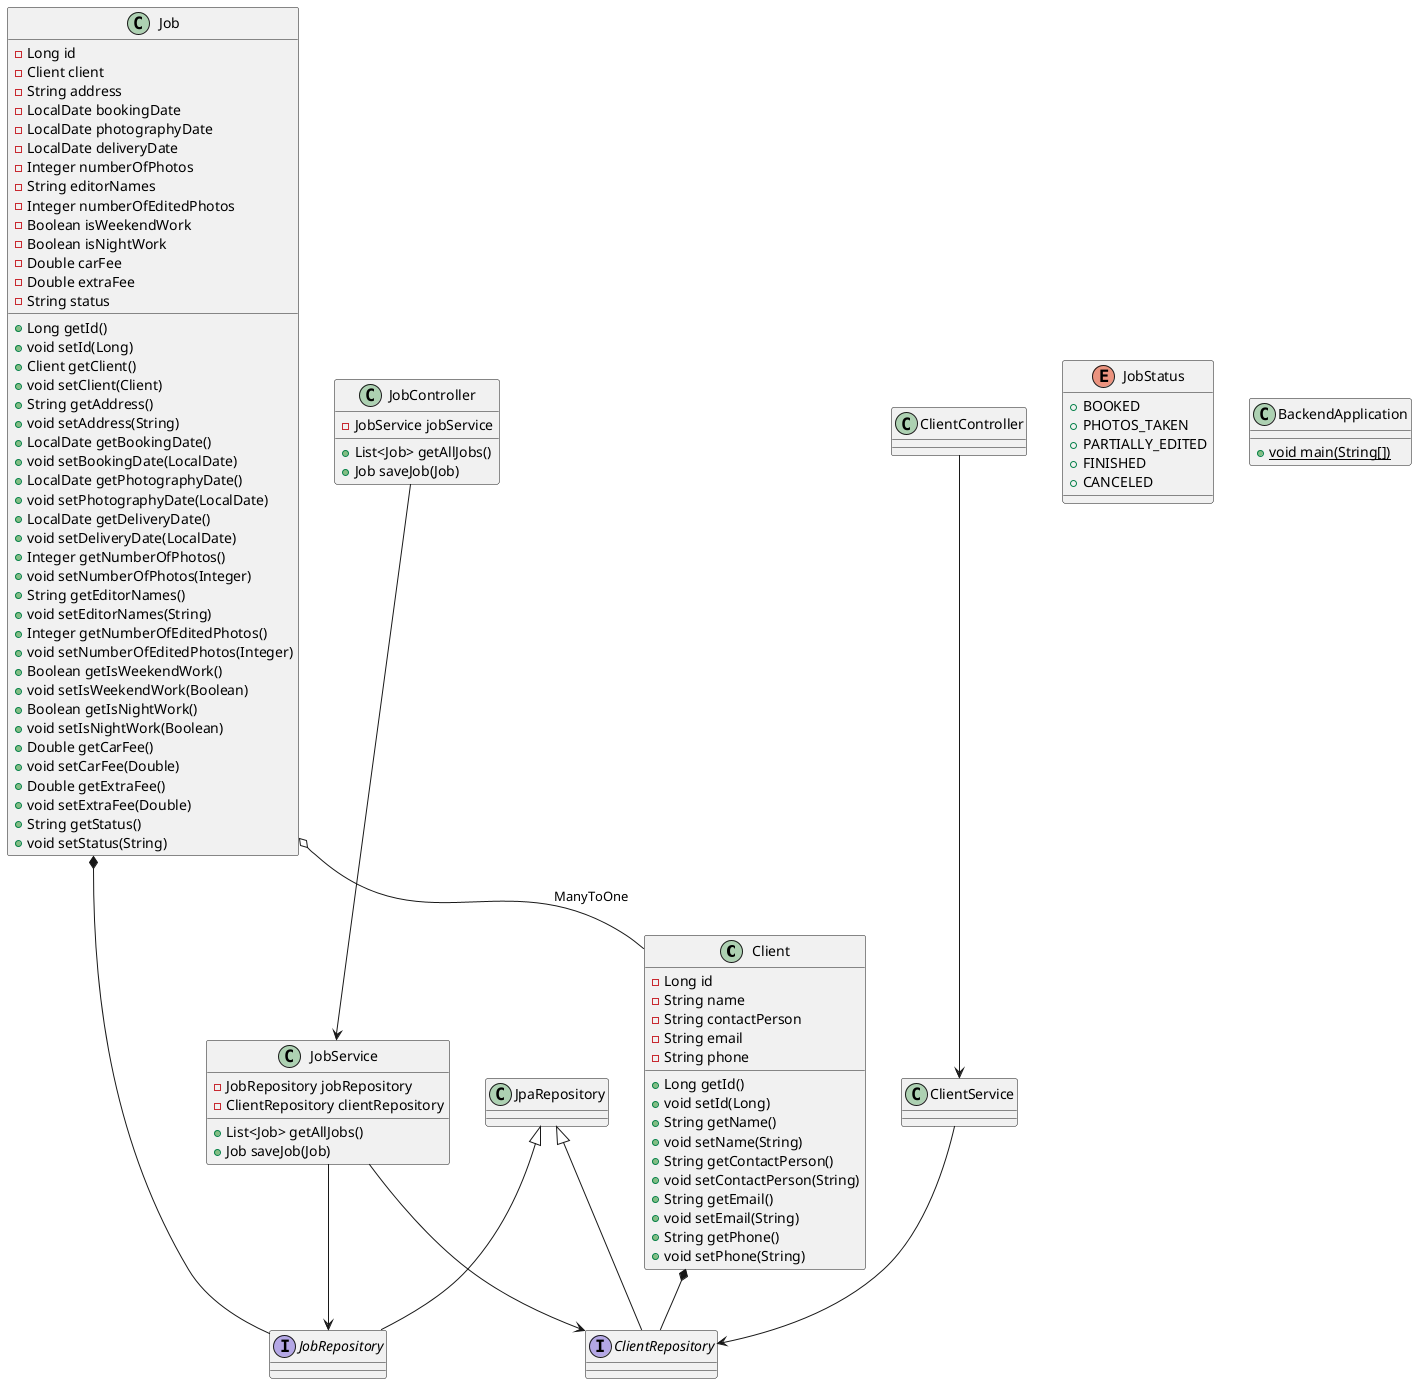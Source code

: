 @startuml
class Client {
- Long id
- String name
- String contactPerson
- String email
- String phone
+ Long getId()
+ void setId(Long)
+ String getName()
+ void setName(String)
+ String getContactPerson()
+ void setContactPerson(String)
+ String getEmail()
+ void setEmail(String)
+ String getPhone()
+ void setPhone(String)
}


interface ClientRepository {
}
class JobService {
- JobRepository jobRepository
- ClientRepository clientRepository
+ List<Job> getAllJobs()
+ Job saveJob(Job)
}


class Job {
- Long id
- Client client
- String address
- LocalDate bookingDate
- LocalDate photographyDate
- LocalDate deliveryDate
- Integer numberOfPhotos
- String editorNames
- Integer numberOfEditedPhotos
- Boolean isWeekendWork
- Boolean isNightWork
- Double carFee
- Double extraFee
- String status
+ Long getId()
+ void setId(Long)
+ Client getClient()
+ void setClient(Client)
+ String getAddress()
+ void setAddress(String)
+ LocalDate getBookingDate()
+ void setBookingDate(LocalDate)
+ LocalDate getPhotographyDate()
+ void setPhotographyDate(LocalDate)
+ LocalDate getDeliveryDate()
+ void setDeliveryDate(LocalDate)
+ Integer getNumberOfPhotos()
+ void setNumberOfPhotos(Integer)
+ String getEditorNames()
+ void setEditorNames(String)
+ Integer getNumberOfEditedPhotos()
+ void setNumberOfEditedPhotos(Integer)
+ Boolean getIsWeekendWork()
+ void setIsWeekendWork(Boolean)
+ Boolean getIsNightWork()
+ void setIsNightWork(Boolean)
+ Double getCarFee()
+ void setCarFee(Double)
+ Double getExtraFee()
+ void setExtraFee(Double)
+ String getStatus()
+ void setStatus(String)
}


enum JobStatus {
+  BOOKED
+  PHOTOS_TAKEN
+  PARTIALLY_EDITED
+  FINISHED
+  CANCELED
}

interface JobRepository {
}
class JobController {
- JobService jobService
+ List<Job> getAllJobs()
+ Job saveJob(Job)
}


class BackendApplication {
+ {static} void main(String[])
}

' Relationships
Job o-- Client : ManyToOne
JobService --> JobRepository
JobService --> ClientRepository
JobController --> JobService
ClientService --> ClientRepository
ClientController --> ClientService
Job *-- JobRepository
Client *-- ClientRepository

JpaRepository <|-- ClientRepository
JpaRepository <|-- JobRepository
@enduml